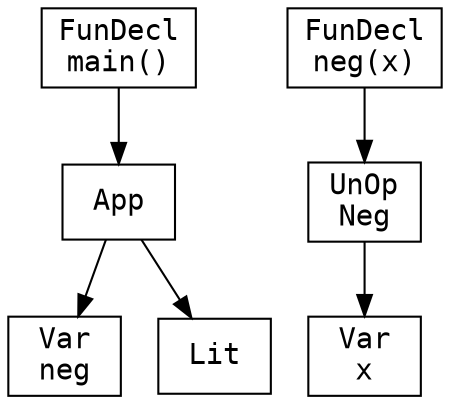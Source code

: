 digraph AST {
  node [shape=box, fontname="Courier"];
  decl0 [label="FunDecl
main()"];
  decl0_body [label="App"];
  decl0 -> decl0_body;
  decl0_body_fun [label="Var
neg"];
  decl0_body -> decl0_body_fun;
  decl0_body_arg [label="Lit"];
  decl0_body -> decl0_body_arg;
  decl1 [label="FunDecl
neg(x)"];
  decl1_body [label="UnOp
Neg"];
  decl1 -> decl1_body;
  decl1_body_arg [label="Var
x"];
  decl1_body -> decl1_body_arg;
}
